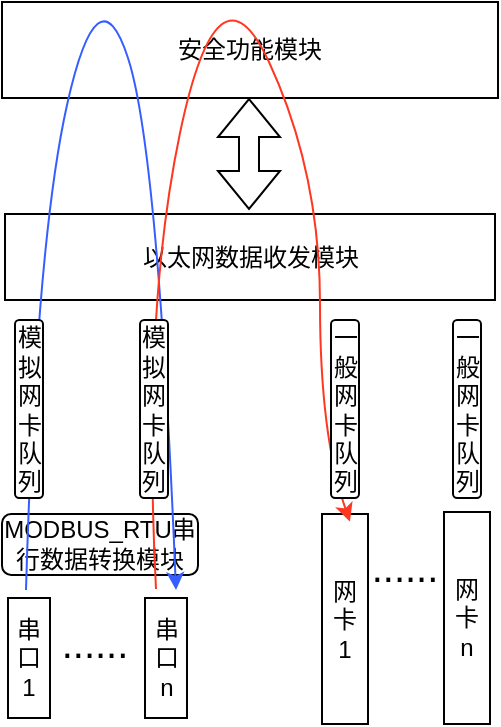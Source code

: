 <mxfile version="22.1.4" type="github">
  <diagram name="第 1 页" id="0guYEPcLW2XiCTTwkZSu">
    <mxGraphModel dx="1020" dy="51" grid="0" gridSize="10" guides="1" tooltips="1" connect="1" arrows="1" fold="1" page="0" pageScale="1" pageWidth="827" pageHeight="1169" math="0" shadow="0">
      <root>
        <mxCell id="0" />
        <mxCell id="1" parent="0" />
        <mxCell id="1YQMZuG3S02R0JHDBI4F-1" value="以太网数据收发模块" style="rounded=0;whiteSpace=wrap;html=1;" parent="1" vertex="1">
          <mxGeometry x="123.5" y="561" width="245" height="43" as="geometry" />
        </mxCell>
        <mxCell id="1YQMZuG3S02R0JHDBI4F-2" value="安全功能模块" style="rounded=0;whiteSpace=wrap;html=1;" parent="1" vertex="1">
          <mxGeometry x="122" y="455" width="248" height="48" as="geometry" />
        </mxCell>
        <mxCell id="1YQMZuG3S02R0JHDBI4F-5" value="" style="shape=flexArrow;endArrow=classic;startArrow=classic;html=1;rounded=0;" parent="1" edge="1">
          <mxGeometry width="100" height="100" relative="1" as="geometry">
            <mxPoint x="245.5" y="559" as="sourcePoint" />
            <mxPoint x="245.5" y="503" as="targetPoint" />
          </mxGeometry>
        </mxCell>
        <mxCell id="1YQMZuG3S02R0JHDBI4F-6" value="网卡&lt;br&gt;1" style="rounded=0;whiteSpace=wrap;html=1;" parent="1" vertex="1">
          <mxGeometry x="282" y="711" width="23" height="105" as="geometry" />
        </mxCell>
        <mxCell id="1YQMZuG3S02R0JHDBI4F-8" value="&lt;font style=&quot;font-size: 20px;&quot;&gt;......&lt;/font&gt;" style="text;html=1;align=center;verticalAlign=middle;resizable=0;points=[];autosize=1;strokeColor=none;fillColor=none;" parent="1" vertex="1">
          <mxGeometry x="297" y="718.75" width="51" height="36" as="geometry" />
        </mxCell>
        <mxCell id="1YQMZuG3S02R0JHDBI4F-9" value="MODBUS_RTU串行数据转换模块" style="rounded=1;whiteSpace=wrap;html=1;" parent="1" vertex="1">
          <mxGeometry x="122" y="711" width="98" height="30.5" as="geometry" />
        </mxCell>
        <mxCell id="1YQMZuG3S02R0JHDBI4F-15" value="网卡&lt;br&gt;n" style="rounded=0;whiteSpace=wrap;html=1;" parent="1" vertex="1">
          <mxGeometry x="343" y="710" width="23" height="106" as="geometry" />
        </mxCell>
        <mxCell id="1YQMZuG3S02R0JHDBI4F-17" value="串口&lt;br&gt;1" style="rounded=0;whiteSpace=wrap;html=1;" parent="1" vertex="1">
          <mxGeometry x="125" y="753" width="21" height="60" as="geometry" />
        </mxCell>
        <mxCell id="1YQMZuG3S02R0JHDBI4F-18" value="串口&lt;br&gt;n" style="rounded=0;whiteSpace=wrap;html=1;" parent="1" vertex="1">
          <mxGeometry x="193.5" y="753" width="21" height="60" as="geometry" />
        </mxCell>
        <mxCell id="1YQMZuG3S02R0JHDBI4F-19" value="&lt;font style=&quot;font-size: 20px;&quot;&gt;......&lt;/font&gt;" style="text;html=1;align=center;verticalAlign=middle;resizable=0;points=[];autosize=1;strokeColor=none;fillColor=none;" parent="1" vertex="1">
          <mxGeometry x="142.5" y="757" width="51" height="36" as="geometry" />
        </mxCell>
        <mxCell id="1YQMZuG3S02R0JHDBI4F-20" value="" style="curved=1;endArrow=classic;html=1;rounded=0;strokeColor=#365EFF;" parent="1" edge="1">
          <mxGeometry width="50" height="50" relative="1" as="geometry">
            <mxPoint x="134" y="749" as="sourcePoint" />
            <mxPoint x="209" y="749" as="targetPoint" />
            <Array as="points">
              <mxPoint x="139" y="576" />
              <mxPoint x="170" y="437" />
              <mxPoint x="200" y="529" />
            </Array>
          </mxGeometry>
        </mxCell>
        <mxCell id="1YQMZuG3S02R0JHDBI4F-21" value="" style="curved=1;endArrow=classic;html=1;rounded=0;strokeColor=#FF3721;entryX=-0.02;entryY=-0.11;entryDx=0;entryDy=0;entryPerimeter=0;" parent="1" target="1YQMZuG3S02R0JHDBI4F-8" edge="1">
          <mxGeometry width="50" height="50" relative="1" as="geometry">
            <mxPoint x="199" y="748.5" as="sourcePoint" />
            <mxPoint x="326" y="753" as="targetPoint" />
            <Array as="points">
              <mxPoint x="192" y="611" />
              <mxPoint x="230" y="430" />
              <mxPoint x="281" y="540" />
              <mxPoint x="281" y="672" />
            </Array>
          </mxGeometry>
        </mxCell>
        <mxCell id="skNHAEBczsYI5l0UEeBx-1" value="模拟网卡队列" style="rounded=1;whiteSpace=wrap;html=1;" vertex="1" parent="1">
          <mxGeometry x="128.5" y="614" width="14" height="89" as="geometry" />
        </mxCell>
        <mxCell id="skNHAEBczsYI5l0UEeBx-5" value="模拟网卡队列" style="rounded=1;whiteSpace=wrap;html=1;" vertex="1" parent="1">
          <mxGeometry x="191" y="614" width="14" height="89" as="geometry" />
        </mxCell>
        <mxCell id="skNHAEBczsYI5l0UEeBx-6" value="一般网卡队列" style="rounded=1;whiteSpace=wrap;html=1;" vertex="1" parent="1">
          <mxGeometry x="286.5" y="614" width="14" height="89" as="geometry" />
        </mxCell>
        <mxCell id="skNHAEBczsYI5l0UEeBx-7" value="一般网卡队列" style="rounded=1;whiteSpace=wrap;html=1;" vertex="1" parent="1">
          <mxGeometry x="347.5" y="614" width="14" height="89" as="geometry" />
        </mxCell>
      </root>
    </mxGraphModel>
  </diagram>
</mxfile>
